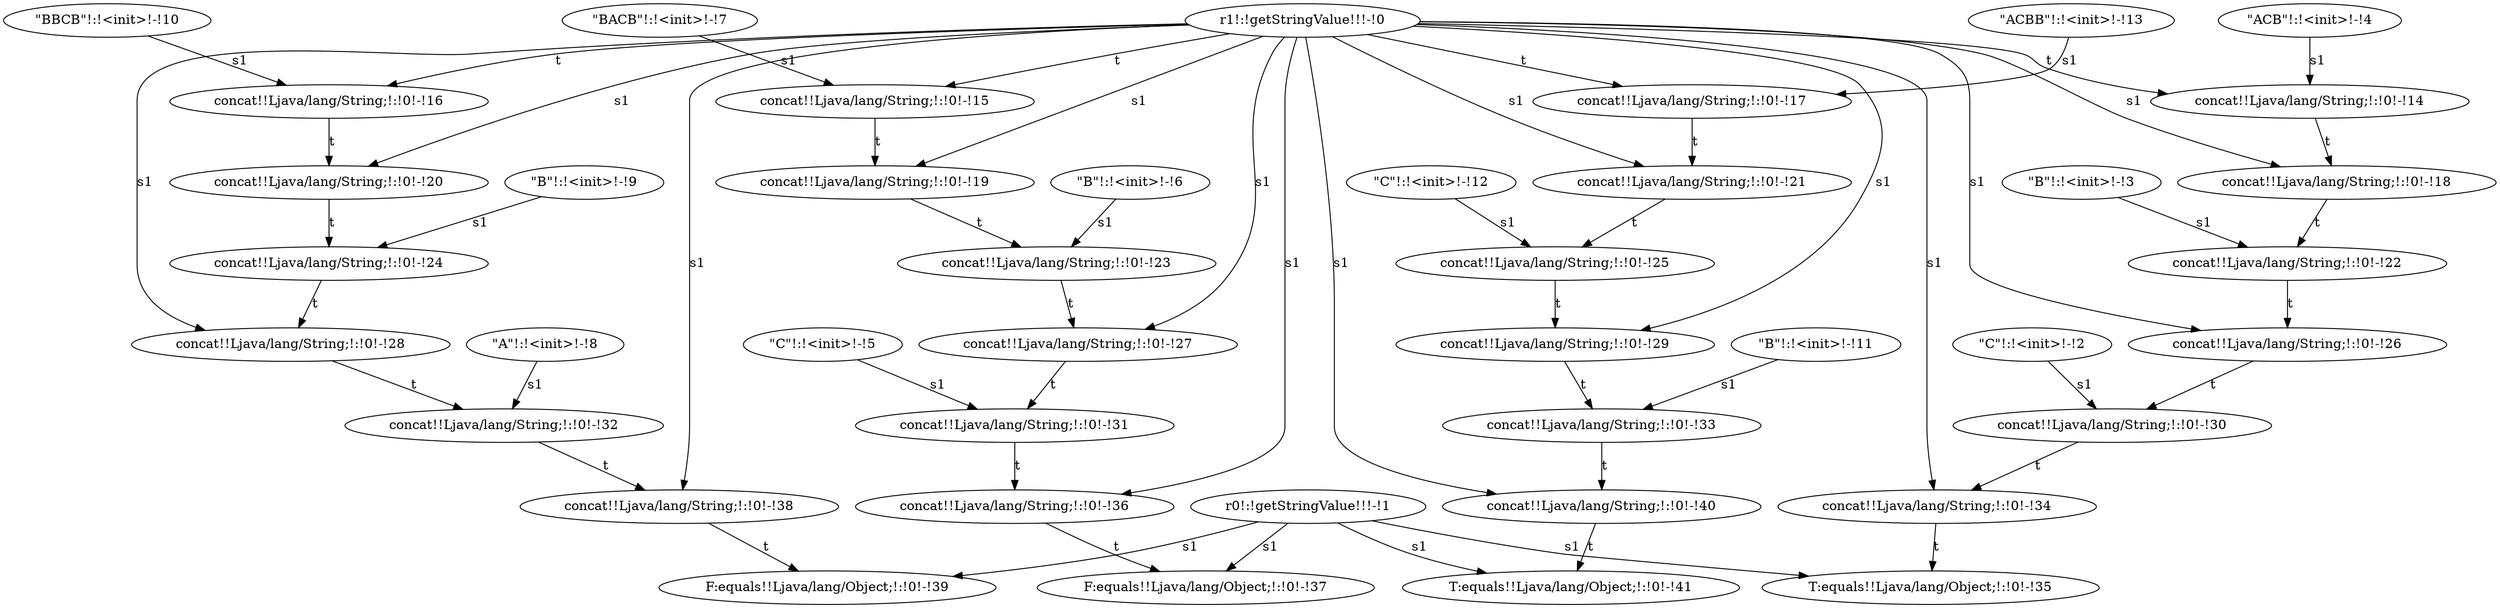 digraph G {
  27 [ label="concat!!Ljava/lang/String;!:!0!-!27" ];
  14 [ label="concat!!Ljava/lang/String;!:!0!-!14" ];
  0 [ label="r1!:!getStringValue!!!-!0" ];
  9 [ label="\"B\"!:!<init>!-!9" ];
  39 [ label="F:equals!!Ljava/lang/Object;!:!0!-!39" ];
  21 [ label="concat!!Ljava/lang/String;!:!0!-!21" ];
  2 [ label="\"C\"!:!<init>!-!2" ];
  26 [ label="concat!!Ljava/lang/String;!:!0!-!26" ];
  35 [ label="T:equals!!Ljava/lang/Object;!:!0!-!35" ];
  10 [ label="\"BBCB\"!:!<init>!-!10" ];
  28 [ label="concat!!Ljava/lang/String;!:!0!-!28" ];
  8 [ label="\"A\"!:!<init>!-!8" ];
  40 [ label="concat!!Ljava/lang/String;!:!0!-!40" ];
  19 [ label="concat!!Ljava/lang/String;!:!0!-!19" ];
  15 [ label="concat!!Ljava/lang/String;!:!0!-!15" ];
  6 [ label="\"B\"!:!<init>!-!6" ];
  11 [ label="\"B\"!:!<init>!-!11" ];
  38 [ label="concat!!Ljava/lang/String;!:!0!-!38" ];
  20 [ label="concat!!Ljava/lang/String;!:!0!-!20" ];
  33 [ label="concat!!Ljava/lang/String;!:!0!-!33" ];
  23 [ label="concat!!Ljava/lang/String;!:!0!-!23" ];
  31 [ label="concat!!Ljava/lang/String;!:!0!-!31" ];
  18 [ label="concat!!Ljava/lang/String;!:!0!-!18" ];
  7 [ label="\"BACB\"!:!<init>!-!7" ];
  34 [ label="concat!!Ljava/lang/String;!:!0!-!34" ];
  3 [ label="\"B\"!:!<init>!-!3" ];
  25 [ label="concat!!Ljava/lang/String;!:!0!-!25" ];
  24 [ label="concat!!Ljava/lang/String;!:!0!-!24" ];
  17 [ label="concat!!Ljava/lang/String;!:!0!-!17" ];
  4 [ label="\"ACB\"!:!<init>!-!4" ];
  41 [ label="T:equals!!Ljava/lang/Object;!:!0!-!41" ];
  5 [ label="\"C\"!:!<init>!-!5" ];
  22 [ label="concat!!Ljava/lang/String;!:!0!-!22" ];
  37 [ label="F:equals!!Ljava/lang/Object;!:!0!-!37" ];
  13 [ label="\"ACBB\"!:!<init>!-!13" ];
  30 [ label="concat!!Ljava/lang/String;!:!0!-!30" ];
  16 [ label="concat!!Ljava/lang/String;!:!0!-!16" ];
  29 [ label="concat!!Ljava/lang/String;!:!0!-!29" ];
  1 [ label="r0!:!getStringValue!!!-!1" ];
  12 [ label="\"C\"!:!<init>!-!12" ];
  36 [ label="concat!!Ljava/lang/String;!:!0!-!36" ];
  32 [ label="concat!!Ljava/lang/String;!:!0!-!32" ];
  0 -> 34 [ label="s1" ];
  30 -> 34 [ label="t" ];
  1 -> 35 [ label="s1" ];
  34 -> 35 [ label="t" ];
  0 -> 36 [ label="s1" ];
  31 -> 36 [ label="t" ];
  1 -> 37 [ label="s1" ];
  36 -> 37 [ label="t" ];
  0 -> 38 [ label="s1" ];
  32 -> 38 [ label="t" ];
  1 -> 39 [ label="s1" ];
  38 -> 39 [ label="t" ];
  0 -> 40 [ label="s1" ];
  33 -> 40 [ label="t" ];
  1 -> 41 [ label="s1" ];
  40 -> 41 [ label="t" ];
  2 -> 30 [ label="s1" ];
  26 -> 30 [ label="t" ];
  0 -> 26 [ label="s1" ];
  22 -> 26 [ label="t" ];
  3 -> 22 [ label="s1" ];
  18 -> 22 [ label="t" ];
  0 -> 18 [ label="s1" ];
  14 -> 18 [ label="t" ];
  4 -> 14 [ label="s1" ];
  0 -> 14 [ label="t" ];
  5 -> 31 [ label="s1" ];
  27 -> 31 [ label="t" ];
  0 -> 27 [ label="s1" ];
  23 -> 27 [ label="t" ];
  6 -> 23 [ label="s1" ];
  19 -> 23 [ label="t" ];
  0 -> 19 [ label="s1" ];
  15 -> 19 [ label="t" ];
  7 -> 15 [ label="s1" ];
  0 -> 15 [ label="t" ];
  8 -> 32 [ label="s1" ];
  28 -> 32 [ label="t" ];
  0 -> 28 [ label="s1" ];
  24 -> 28 [ label="t" ];
  9 -> 24 [ label="s1" ];
  20 -> 24 [ label="t" ];
  0 -> 20 [ label="s1" ];
  16 -> 20 [ label="t" ];
  10 -> 16 [ label="s1" ];
  0 -> 16 [ label="t" ];
  11 -> 33 [ label="s1" ];
  29 -> 33 [ label="t" ];
  0 -> 29 [ label="s1" ];
  25 -> 29 [ label="t" ];
  12 -> 25 [ label="s1" ];
  21 -> 25 [ label="t" ];
  0 -> 21 [ label="s1" ];
  17 -> 21 [ label="t" ];
  13 -> 17 [ label="s1" ];
  0 -> 17 [ label="t" ];
}
